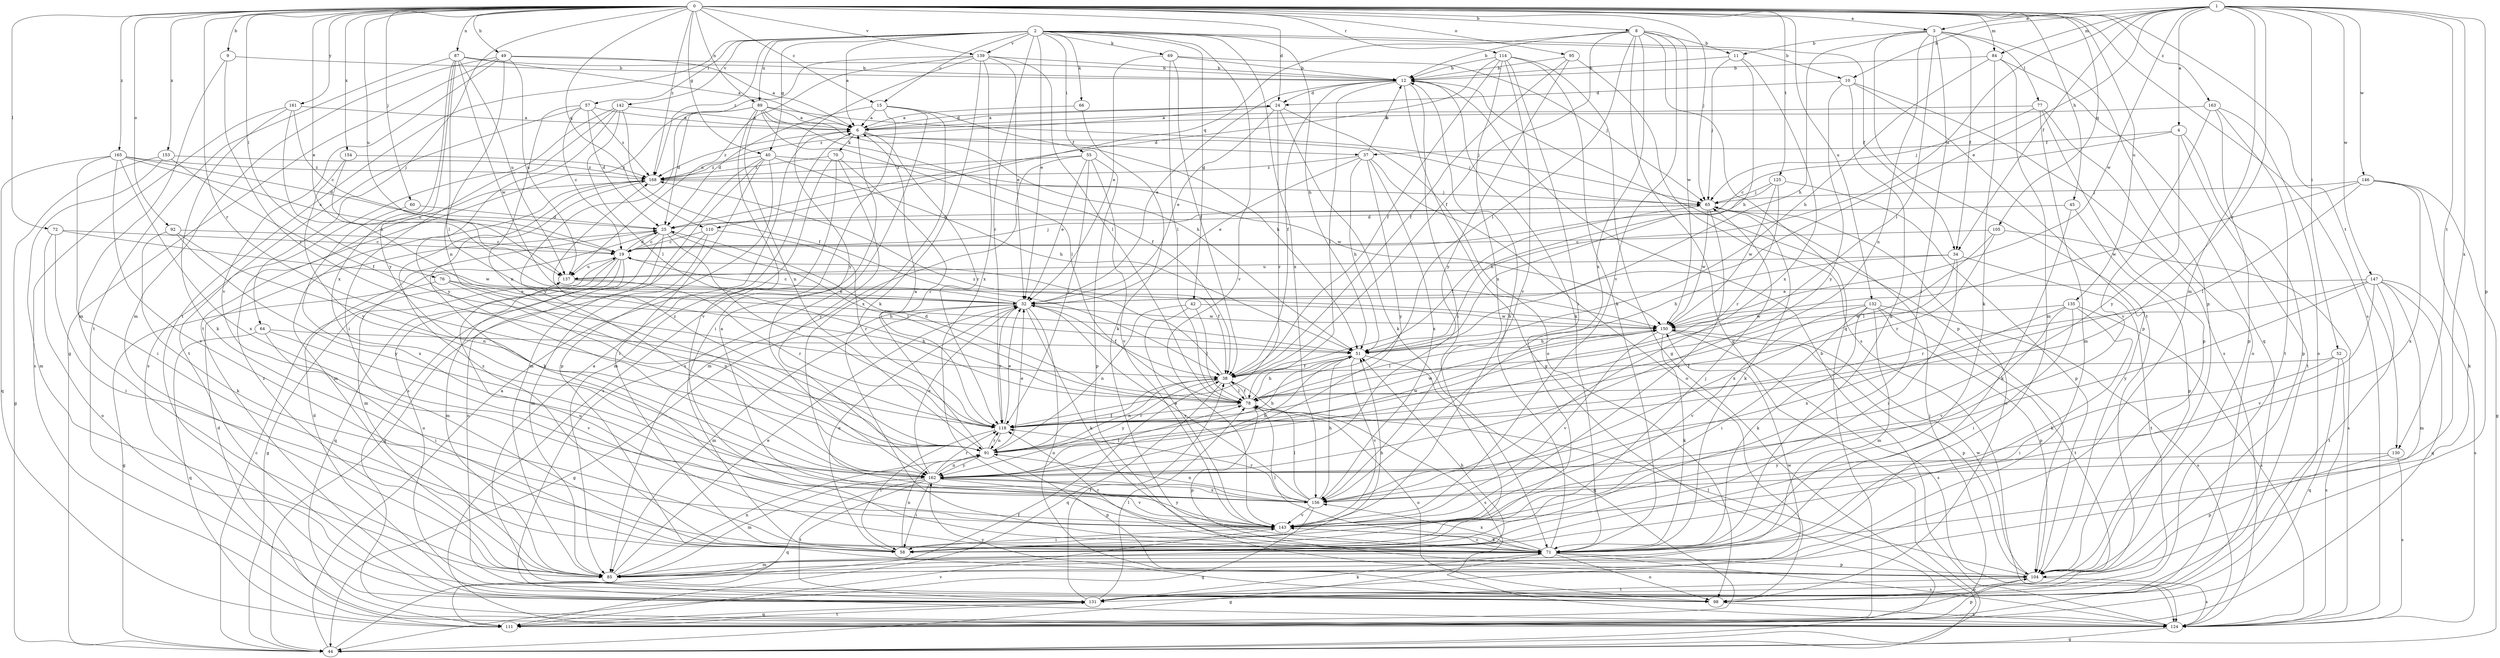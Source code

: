 strict digraph  {
0;
1;
2;
3;
4;
6;
8;
9;
10;
11;
12;
15;
19;
24;
25;
32;
34;
37;
38;
40;
42;
44;
45;
49;
51;
52;
55;
57;
58;
60;
64;
65;
66;
69;
70;
71;
72;
76;
77;
78;
84;
85;
87;
89;
91;
92;
95;
98;
104;
105;
110;
111;
114;
118;
124;
125;
130;
131;
132;
135;
137;
139;
142;
143;
146;
147;
150;
153;
154;
156;
161;
162;
163;
165;
168;
0 -> 3  [label=a];
0 -> 8  [label=b];
0 -> 9  [label=b];
0 -> 15  [label=c];
0 -> 24  [label=d];
0 -> 32  [label=e];
0 -> 40  [label=g];
0 -> 45  [label=h];
0 -> 49  [label=h];
0 -> 60  [label=j];
0 -> 64  [label=j];
0 -> 65  [label=j];
0 -> 72  [label=l];
0 -> 76  [label=l];
0 -> 84  [label=m];
0 -> 87  [label=n];
0 -> 89  [label=n];
0 -> 92  [label=o];
0 -> 95  [label=o];
0 -> 105  [label=q];
0 -> 110  [label=q];
0 -> 114  [label=r];
0 -> 118  [label=r];
0 -> 124  [label=s];
0 -> 125  [label=t];
0 -> 130  [label=t];
0 -> 132  [label=u];
0 -> 135  [label=u];
0 -> 137  [label=u];
0 -> 139  [label=v];
0 -> 153  [label=x];
0 -> 154  [label=x];
0 -> 161  [label=y];
0 -> 163  [label=z];
0 -> 165  [label=z];
0 -> 168  [label=z];
1 -> 3  [label=a];
1 -> 4  [label=a];
1 -> 10  [label=b];
1 -> 32  [label=e];
1 -> 34  [label=f];
1 -> 52  [label=i];
1 -> 84  [label=m];
1 -> 85  [label=m];
1 -> 104  [label=p];
1 -> 118  [label=r];
1 -> 130  [label=t];
1 -> 137  [label=u];
1 -> 146  [label=w];
1 -> 147  [label=w];
1 -> 150  [label=w];
1 -> 156  [label=x];
2 -> 6  [label=a];
2 -> 10  [label=b];
2 -> 15  [label=c];
2 -> 32  [label=e];
2 -> 34  [label=f];
2 -> 40  [label=g];
2 -> 42  [label=g];
2 -> 51  [label=h];
2 -> 55  [label=i];
2 -> 57  [label=i];
2 -> 66  [label=k];
2 -> 69  [label=k];
2 -> 89  [label=n];
2 -> 118  [label=r];
2 -> 131  [label=t];
2 -> 139  [label=v];
2 -> 142  [label=v];
2 -> 143  [label=v];
2 -> 156  [label=x];
2 -> 168  [label=z];
3 -> 11  [label=b];
3 -> 34  [label=f];
3 -> 51  [label=h];
3 -> 58  [label=i];
3 -> 77  [label=l];
3 -> 78  [label=l];
3 -> 91  [label=n];
3 -> 104  [label=p];
3 -> 131  [label=t];
4 -> 19  [label=c];
4 -> 37  [label=f];
4 -> 104  [label=p];
4 -> 131  [label=t];
4 -> 162  [label=y];
6 -> 24  [label=d];
6 -> 37  [label=f];
6 -> 65  [label=j];
6 -> 70  [label=k];
6 -> 118  [label=r];
6 -> 168  [label=z];
8 -> 11  [label=b];
8 -> 12  [label=b];
8 -> 38  [label=f];
8 -> 44  [label=g];
8 -> 78  [label=l];
8 -> 110  [label=q];
8 -> 111  [label=q];
8 -> 143  [label=v];
8 -> 150  [label=w];
8 -> 156  [label=x];
9 -> 12  [label=b];
9 -> 85  [label=m];
9 -> 118  [label=r];
10 -> 24  [label=d];
10 -> 71  [label=k];
10 -> 104  [label=p];
10 -> 124  [label=s];
10 -> 162  [label=y];
11 -> 12  [label=b];
11 -> 51  [label=h];
11 -> 65  [label=j];
11 -> 156  [label=x];
12 -> 24  [label=d];
12 -> 32  [label=e];
12 -> 38  [label=f];
12 -> 44  [label=g];
12 -> 58  [label=i];
12 -> 71  [label=k];
12 -> 78  [label=l];
12 -> 104  [label=p];
15 -> 6  [label=a];
15 -> 25  [label=d];
15 -> 51  [label=h];
15 -> 58  [label=i];
15 -> 124  [label=s];
15 -> 156  [label=x];
19 -> 25  [label=d];
19 -> 38  [label=f];
19 -> 44  [label=g];
19 -> 65  [label=j];
19 -> 85  [label=m];
19 -> 98  [label=o];
19 -> 111  [label=q];
19 -> 137  [label=u];
24 -> 6  [label=a];
24 -> 32  [label=e];
24 -> 71  [label=k];
24 -> 98  [label=o];
24 -> 118  [label=r];
24 -> 168  [label=z];
25 -> 19  [label=c];
25 -> 78  [label=l];
25 -> 85  [label=m];
25 -> 98  [label=o];
25 -> 118  [label=r];
32 -> 19  [label=c];
32 -> 38  [label=f];
32 -> 44  [label=g];
32 -> 71  [label=k];
32 -> 85  [label=m];
32 -> 98  [label=o];
32 -> 118  [label=r];
32 -> 150  [label=w];
34 -> 51  [label=h];
34 -> 58  [label=i];
34 -> 131  [label=t];
34 -> 137  [label=u];
34 -> 156  [label=x];
37 -> 12  [label=b];
37 -> 32  [label=e];
37 -> 51  [label=h];
37 -> 98  [label=o];
37 -> 156  [label=x];
37 -> 162  [label=y];
37 -> 168  [label=z];
38 -> 78  [label=l];
38 -> 91  [label=n];
38 -> 111  [label=q];
38 -> 124  [label=s];
38 -> 162  [label=y];
38 -> 168  [label=z];
40 -> 51  [label=h];
40 -> 58  [label=i];
40 -> 85  [label=m];
40 -> 104  [label=p];
40 -> 124  [label=s];
40 -> 150  [label=w];
40 -> 168  [label=z];
42 -> 78  [label=l];
42 -> 91  [label=n];
42 -> 143  [label=v];
42 -> 150  [label=w];
44 -> 6  [label=a];
44 -> 19  [label=c];
44 -> 38  [label=f];
45 -> 25  [label=d];
45 -> 71  [label=k];
45 -> 104  [label=p];
49 -> 6  [label=a];
49 -> 12  [label=b];
49 -> 44  [label=g];
49 -> 85  [label=m];
49 -> 91  [label=n];
49 -> 137  [label=u];
49 -> 143  [label=v];
51 -> 38  [label=f];
51 -> 111  [label=q];
51 -> 143  [label=v];
52 -> 38  [label=f];
52 -> 58  [label=i];
52 -> 111  [label=q];
52 -> 124  [label=s];
55 -> 32  [label=e];
55 -> 85  [label=m];
55 -> 104  [label=p];
55 -> 118  [label=r];
55 -> 143  [label=v];
55 -> 168  [label=z];
57 -> 6  [label=a];
57 -> 19  [label=c];
57 -> 25  [label=d];
57 -> 91  [label=n];
57 -> 124  [label=s];
57 -> 168  [label=z];
58 -> 32  [label=e];
58 -> 51  [label=h];
58 -> 65  [label=j];
58 -> 91  [label=n];
58 -> 168  [label=z];
60 -> 25  [label=d];
60 -> 156  [label=x];
64 -> 51  [label=h];
64 -> 58  [label=i];
64 -> 111  [label=q];
64 -> 143  [label=v];
65 -> 25  [label=d];
65 -> 38  [label=f];
65 -> 71  [label=k];
65 -> 98  [label=o];
65 -> 143  [label=v];
65 -> 150  [label=w];
66 -> 6  [label=a];
66 -> 71  [label=k];
69 -> 12  [label=b];
69 -> 32  [label=e];
69 -> 38  [label=f];
69 -> 65  [label=j];
69 -> 78  [label=l];
70 -> 85  [label=m];
70 -> 118  [label=r];
70 -> 124  [label=s];
70 -> 162  [label=y];
70 -> 168  [label=z];
71 -> 12  [label=b];
71 -> 44  [label=g];
71 -> 78  [label=l];
71 -> 85  [label=m];
71 -> 98  [label=o];
71 -> 104  [label=p];
71 -> 118  [label=r];
71 -> 124  [label=s];
71 -> 137  [label=u];
71 -> 143  [label=v];
71 -> 156  [label=x];
72 -> 19  [label=c];
72 -> 58  [label=i];
72 -> 98  [label=o];
72 -> 150  [label=w];
76 -> 32  [label=e];
76 -> 44  [label=g];
76 -> 51  [label=h];
76 -> 91  [label=n];
77 -> 6  [label=a];
77 -> 65  [label=j];
77 -> 85  [label=m];
77 -> 98  [label=o];
77 -> 104  [label=p];
78 -> 25  [label=d];
78 -> 38  [label=f];
78 -> 51  [label=h];
78 -> 98  [label=o];
78 -> 104  [label=p];
78 -> 118  [label=r];
84 -> 12  [label=b];
84 -> 51  [label=h];
84 -> 71  [label=k];
84 -> 85  [label=m];
84 -> 111  [label=q];
85 -> 32  [label=e];
85 -> 51  [label=h];
85 -> 91  [label=n];
85 -> 168  [label=z];
87 -> 6  [label=a];
87 -> 12  [label=b];
87 -> 78  [label=l];
87 -> 131  [label=t];
87 -> 137  [label=u];
87 -> 150  [label=w];
87 -> 156  [label=x];
87 -> 162  [label=y];
89 -> 6  [label=a];
89 -> 25  [label=d];
89 -> 38  [label=f];
89 -> 51  [label=h];
89 -> 65  [label=j];
89 -> 78  [label=l];
89 -> 91  [label=n];
89 -> 143  [label=v];
89 -> 162  [label=y];
91 -> 6  [label=a];
91 -> 32  [label=e];
91 -> 38  [label=f];
91 -> 51  [label=h];
91 -> 104  [label=p];
91 -> 118  [label=r];
91 -> 150  [label=w];
91 -> 162  [label=y];
91 -> 168  [label=z];
92 -> 19  [label=c];
92 -> 71  [label=k];
92 -> 91  [label=n];
92 -> 162  [label=y];
95 -> 12  [label=b];
95 -> 38  [label=f];
95 -> 124  [label=s];
95 -> 162  [label=y];
98 -> 124  [label=s];
98 -> 162  [label=y];
104 -> 78  [label=l];
104 -> 98  [label=o];
104 -> 124  [label=s];
104 -> 131  [label=t];
104 -> 150  [label=w];
105 -> 19  [label=c];
105 -> 78  [label=l];
105 -> 118  [label=r];
105 -> 124  [label=s];
110 -> 19  [label=c];
110 -> 44  [label=g];
110 -> 85  [label=m];
110 -> 118  [label=r];
111 -> 25  [label=d];
111 -> 65  [label=j];
111 -> 104  [label=p];
111 -> 131  [label=t];
111 -> 143  [label=v];
114 -> 12  [label=b];
114 -> 25  [label=d];
114 -> 38  [label=f];
114 -> 44  [label=g];
114 -> 58  [label=i];
114 -> 71  [label=k];
114 -> 143  [label=v];
114 -> 156  [label=x];
118 -> 32  [label=e];
118 -> 58  [label=i];
118 -> 91  [label=n];
118 -> 150  [label=w];
124 -> 12  [label=b];
124 -> 44  [label=g];
125 -> 51  [label=h];
125 -> 65  [label=j];
125 -> 104  [label=p];
125 -> 118  [label=r];
125 -> 150  [label=w];
130 -> 104  [label=p];
130 -> 124  [label=s];
130 -> 162  [label=y];
131 -> 6  [label=a];
131 -> 25  [label=d];
131 -> 38  [label=f];
131 -> 71  [label=k];
131 -> 78  [label=l];
131 -> 111  [label=q];
131 -> 150  [label=w];
132 -> 58  [label=i];
132 -> 71  [label=k];
132 -> 85  [label=m];
132 -> 104  [label=p];
132 -> 124  [label=s];
132 -> 131  [label=t];
132 -> 143  [label=v];
132 -> 150  [label=w];
135 -> 58  [label=i];
135 -> 71  [label=k];
135 -> 124  [label=s];
135 -> 143  [label=v];
135 -> 150  [label=w];
135 -> 156  [label=x];
137 -> 32  [label=e];
137 -> 118  [label=r];
139 -> 12  [label=b];
139 -> 32  [label=e];
139 -> 71  [label=k];
139 -> 78  [label=l];
139 -> 131  [label=t];
139 -> 137  [label=u];
139 -> 156  [label=x];
139 -> 162  [label=y];
142 -> 6  [label=a];
142 -> 38  [label=f];
142 -> 58  [label=i];
142 -> 78  [label=l];
142 -> 131  [label=t];
142 -> 162  [label=y];
143 -> 6  [label=a];
143 -> 58  [label=i];
143 -> 71  [label=k];
143 -> 162  [label=y];
146 -> 44  [label=g];
146 -> 65  [label=j];
146 -> 71  [label=k];
146 -> 78  [label=l];
146 -> 150  [label=w];
146 -> 156  [label=x];
147 -> 32  [label=e];
147 -> 85  [label=m];
147 -> 111  [label=q];
147 -> 118  [label=r];
147 -> 124  [label=s];
147 -> 131  [label=t];
147 -> 143  [label=v];
147 -> 162  [label=y];
150 -> 51  [label=h];
150 -> 71  [label=k];
150 -> 78  [label=l];
150 -> 104  [label=p];
150 -> 124  [label=s];
150 -> 143  [label=v];
153 -> 38  [label=f];
153 -> 44  [label=g];
153 -> 85  [label=m];
153 -> 168  [label=z];
154 -> 137  [label=u];
154 -> 162  [label=y];
154 -> 168  [label=z];
156 -> 32  [label=e];
156 -> 44  [label=g];
156 -> 51  [label=h];
156 -> 78  [label=l];
156 -> 91  [label=n];
156 -> 118  [label=r];
156 -> 143  [label=v];
161 -> 6  [label=a];
161 -> 19  [label=c];
161 -> 51  [label=h];
161 -> 71  [label=k];
161 -> 124  [label=s];
162 -> 32  [label=e];
162 -> 51  [label=h];
162 -> 58  [label=i];
162 -> 78  [label=l];
162 -> 85  [label=m];
162 -> 91  [label=n];
162 -> 111  [label=q];
162 -> 118  [label=r];
162 -> 131  [label=t];
162 -> 143  [label=v];
162 -> 156  [label=x];
163 -> 6  [label=a];
163 -> 98  [label=o];
163 -> 104  [label=p];
163 -> 131  [label=t];
163 -> 143  [label=v];
165 -> 19  [label=c];
165 -> 25  [label=d];
165 -> 58  [label=i];
165 -> 111  [label=q];
165 -> 143  [label=v];
165 -> 156  [label=x];
165 -> 168  [label=z];
168 -> 65  [label=j];
168 -> 71  [label=k];
168 -> 85  [label=m];
}
